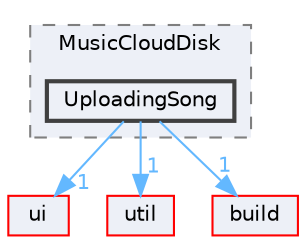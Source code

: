 digraph "UploadingSong"
{
 // LATEX_PDF_SIZE
  bgcolor="transparent";
  edge [fontname=Helvetica,fontsize=10,labelfontname=Helvetica,labelfontsize=10];
  node [fontname=Helvetica,fontsize=10,shape=box,height=0.2,width=0.4];
  compound=true
  subgraph clusterdir_480059d798c3135db381a82471c2f38a {
    graph [ bgcolor="#edf0f7", pencolor="grey50", label="MusicCloudDisk", fontname=Helvetica,fontsize=10 style="filled,dashed", URL="dir_480059d798c3135db381a82471c2f38a.html",tooltip=""]
  dir_8717741dd515f562be9318d292d65083 [label="UploadingSong", fillcolor="#edf0f7", color="grey25", style="filled,bold", URL="dir_8717741dd515f562be9318d292d65083.html",tooltip=""];
  }
  dir_1788f8309b1a812dcb800a185471cf6c [label="ui", fillcolor="#edf0f7", color="red", style="filled", URL="dir_1788f8309b1a812dcb800a185471cf6c.html",tooltip=""];
  dir_23ec12649285f9fabf3a6b7380226c28 [label="util", fillcolor="#edf0f7", color="red", style="filled", URL="dir_23ec12649285f9fabf3a6b7380226c28.html",tooltip=""];
  dir_4fef79e7177ba769987a8da36c892c5f [label="build", fillcolor="#edf0f7", color="red", style="filled", URL="dir_4fef79e7177ba769987a8da36c892c5f.html",tooltip=""];
  dir_8717741dd515f562be9318d292d65083->dir_1788f8309b1a812dcb800a185471cf6c [headlabel="1", labeldistance=1.5 headhref="dir_000354_000351.html" href="dir_000354_000351.html" color="steelblue1" fontcolor="steelblue1"];
  dir_8717741dd515f562be9318d292d65083->dir_23ec12649285f9fabf3a6b7380226c28 [headlabel="1", labeldistance=1.5 headhref="dir_000354_000357.html" href="dir_000354_000357.html" color="steelblue1" fontcolor="steelblue1"];
  dir_8717741dd515f562be9318d292d65083->dir_4fef79e7177ba769987a8da36c892c5f [headlabel="1", labeldistance=1.5 headhref="dir_000354_000041.html" href="dir_000354_000041.html" color="steelblue1" fontcolor="steelblue1"];
}
